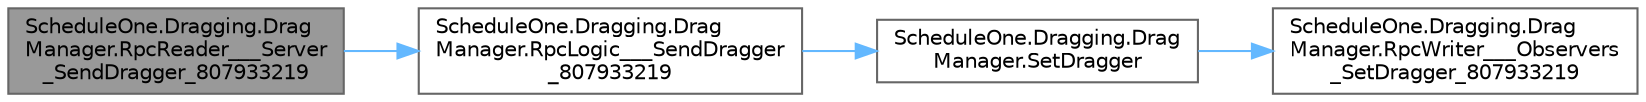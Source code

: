 digraph "ScheduleOne.Dragging.DragManager.RpcReader___Server_SendDragger_807933219"
{
 // LATEX_PDF_SIZE
  bgcolor="transparent";
  edge [fontname=Helvetica,fontsize=10,labelfontname=Helvetica,labelfontsize=10];
  node [fontname=Helvetica,fontsize=10,shape=box,height=0.2,width=0.4];
  rankdir="LR";
  Node1 [id="Node000001",label="ScheduleOne.Dragging.Drag\lManager.RpcReader___Server\l_SendDragger_807933219",height=0.2,width=0.4,color="gray40", fillcolor="grey60", style="filled", fontcolor="black",tooltip=" "];
  Node1 -> Node2 [id="edge1_Node000001_Node000002",color="steelblue1",style="solid",tooltip=" "];
  Node2 [id="Node000002",label="ScheduleOne.Dragging.Drag\lManager.RpcLogic___SendDragger\l_807933219",height=0.2,width=0.4,color="grey40", fillcolor="white", style="filled",URL="$class_schedule_one_1_1_dragging_1_1_drag_manager.html#ae5b832aa6887e6f1af2a78a45c6c7474",tooltip=" "];
  Node2 -> Node3 [id="edge2_Node000002_Node000003",color="steelblue1",style="solid",tooltip=" "];
  Node3 [id="Node000003",label="ScheduleOne.Dragging.Drag\lManager.SetDragger",height=0.2,width=0.4,color="grey40", fillcolor="white", style="filled",URL="$class_schedule_one_1_1_dragging_1_1_drag_manager.html#a1be9757f72e384d7b20fc887f9eb1267",tooltip=" "];
  Node3 -> Node4 [id="edge3_Node000003_Node000004",color="steelblue1",style="solid",tooltip=" "];
  Node4 [id="Node000004",label="ScheduleOne.Dragging.Drag\lManager.RpcWriter___Observers\l_SetDragger_807933219",height=0.2,width=0.4,color="grey40", fillcolor="white", style="filled",URL="$class_schedule_one_1_1_dragging_1_1_drag_manager.html#a1985331b4381adbaa99daf54bfd3f216",tooltip=" "];
}

